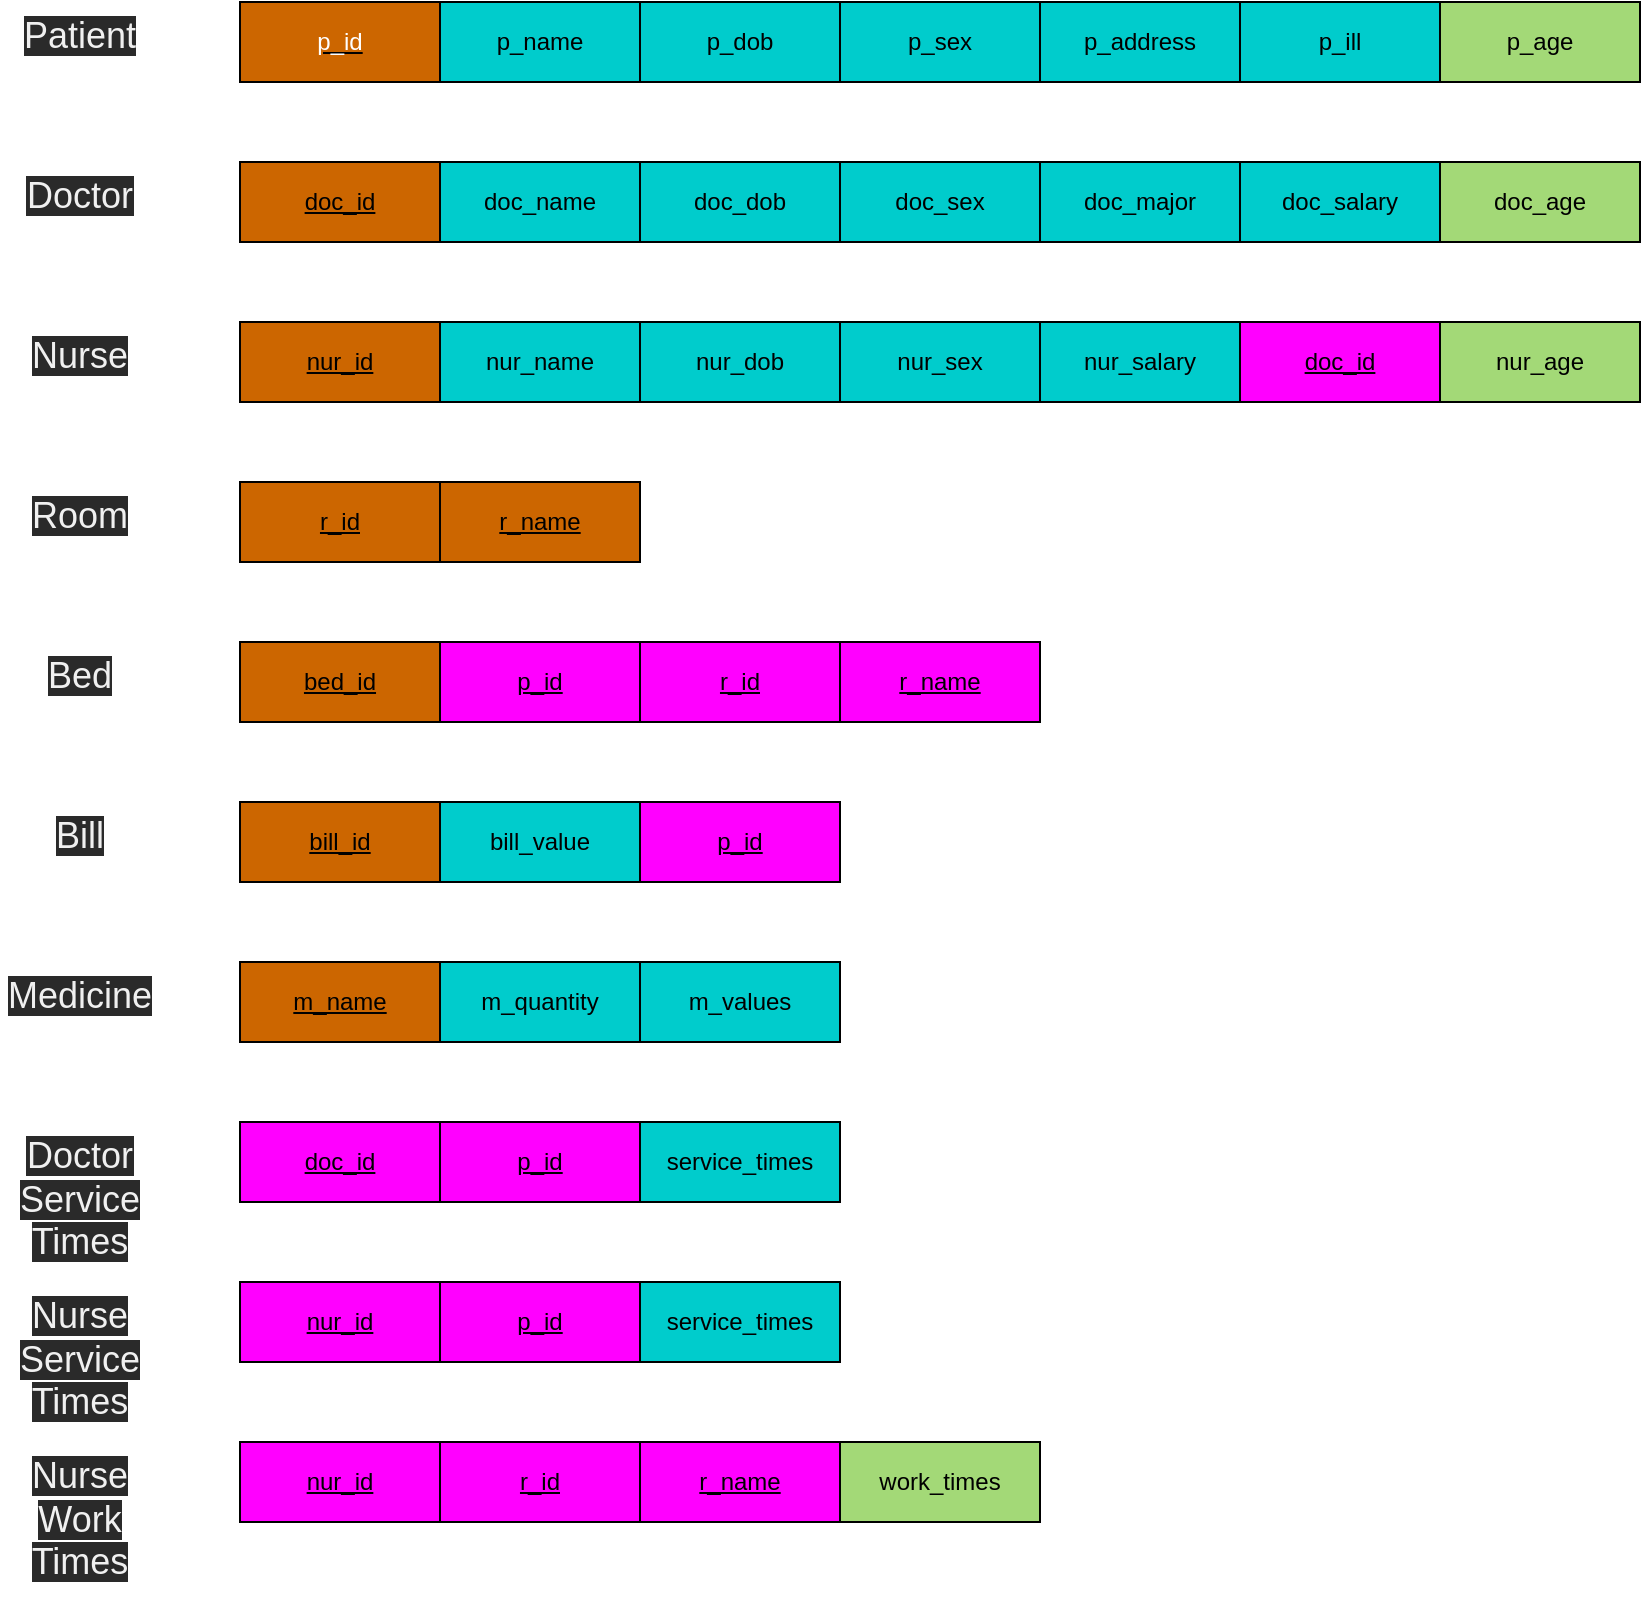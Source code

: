 <mxfile>
    <diagram id="0acwrnxG0xmarjm6i2I8" name="Page-1">
        <mxGraphModel dx="1542" dy="630" grid="1" gridSize="10" guides="1" tooltips="1" connect="1" arrows="1" fold="1" page="1" pageScale="1" pageWidth="850" pageHeight="1100" math="0" shadow="0">
            <root>
                <mxCell id="0"/>
                <mxCell id="1" parent="0"/>
                <mxCell id="23" value="&lt;u&gt;&lt;font color=&quot;#ffffff&quot;&gt;p_id&lt;/font&gt;&lt;/u&gt;" style="whiteSpace=wrap;html=1;align=center;fillColor=#CC6600;" parent="1" vertex="1">
                    <mxGeometry x="160" y="80" width="100" height="40" as="geometry"/>
                </mxCell>
                <mxCell id="24" value="p_name" style="whiteSpace=wrap;html=1;align=center;fillColor=#00CCCC;" parent="1" vertex="1">
                    <mxGeometry x="260" y="80" width="100" height="40" as="geometry"/>
                </mxCell>
                <mxCell id="27" value="&lt;span style=&quot;color: rgb(240 , 240 , 240) ; font-family: &amp;#34;helvetica&amp;#34; ; font-size: 18px ; font-style: normal ; font-weight: 400 ; letter-spacing: normal ; text-indent: 0px ; text-transform: none ; word-spacing: 0px ; background-color: rgb(42 , 42 , 42) ; display: inline ; float: none&quot;&gt;Doctor&lt;/span&gt;" style="text;whiteSpace=wrap;html=1;align=center;" parent="1" vertex="1">
                    <mxGeometry x="40" y="160" width="80" height="40" as="geometry"/>
                </mxCell>
                <mxCell id="28" value="&lt;span style=&quot;color: rgb(240 , 240 , 240) ; font-family: &amp;#34;helvetica&amp;#34; ; font-size: 18px ; font-style: normal ; font-weight: 400 ; letter-spacing: normal ; text-indent: 0px ; text-transform: none ; word-spacing: 0px ; background-color: rgb(42 , 42 , 42) ; display: inline ; float: none&quot;&gt;Room&lt;/span&gt;" style="text;whiteSpace=wrap;html=1;align=center;" parent="1" vertex="1">
                    <mxGeometry x="40" y="320" width="80" height="40" as="geometry"/>
                </mxCell>
                <mxCell id="29" value="&lt;span style=&quot;color: rgb(240 , 240 , 240) ; font-family: &amp;#34;helvetica&amp;#34; ; font-size: 18px ; font-style: normal ; font-weight: 400 ; letter-spacing: normal ; text-indent: 0px ; text-transform: none ; word-spacing: 0px ; background-color: rgb(42 , 42 , 42) ; display: inline ; float: none&quot;&gt;Nurse&lt;/span&gt;" style="text;whiteSpace=wrap;html=1;align=center;" parent="1" vertex="1">
                    <mxGeometry x="40" y="240" width="80" height="40" as="geometry"/>
                </mxCell>
                <mxCell id="30" value="&lt;span style=&quot;color: rgb(240 , 240 , 240) ; font-family: &amp;#34;helvetica&amp;#34; ; font-size: 18px ; font-style: normal ; font-weight: 400 ; letter-spacing: normal ; text-indent: 0px ; text-transform: none ; word-spacing: 0px ; background-color: rgb(42 , 42 , 42) ; display: inline ; float: none&quot;&gt;Bed&lt;/span&gt;" style="text;whiteSpace=wrap;html=1;align=center;" parent="1" vertex="1">
                    <mxGeometry x="40" y="400" width="80" height="40" as="geometry"/>
                </mxCell>
                <mxCell id="32" value="&lt;span style=&quot;color: rgb(240 , 240 , 240) ; font-family: &amp;#34;helvetica&amp;#34; ; font-size: 18px ; font-style: normal ; font-weight: 400 ; letter-spacing: normal ; text-indent: 0px ; text-transform: none ; word-spacing: 0px ; background-color: rgb(42 , 42 , 42) ; display: inline ; float: none&quot;&gt;Patient&lt;/span&gt;" style="text;whiteSpace=wrap;html=1;align=center;" parent="1" vertex="1">
                    <mxGeometry x="40" y="80" width="80" height="40" as="geometry"/>
                </mxCell>
                <mxCell id="33" value="&lt;span style=&quot;color: rgb(240 , 240 , 240) ; font-family: &amp;#34;helvetica&amp;#34; ; font-size: 18px ; font-style: normal ; font-weight: 400 ; letter-spacing: normal ; text-indent: 0px ; text-transform: none ; word-spacing: 0px ; background-color: rgb(42 , 42 , 42) ; display: inline ; float: none&quot;&gt;Bill&lt;/span&gt;" style="text;whiteSpace=wrap;html=1;align=center;" parent="1" vertex="1">
                    <mxGeometry x="40" y="480" width="80" height="40" as="geometry"/>
                </mxCell>
                <mxCell id="34" value="&lt;span style=&quot;color: rgb(240 , 240 , 240) ; font-family: &amp;#34;helvetica&amp;#34; ; font-size: 18px ; font-style: normal ; font-weight: 400 ; letter-spacing: normal ; text-indent: 0px ; text-transform: none ; word-spacing: 0px ; background-color: rgb(42 , 42 , 42) ; display: inline ; float: none&quot;&gt;Medicine&lt;/span&gt;" style="text;whiteSpace=wrap;html=1;align=center;" parent="1" vertex="1">
                    <mxGeometry x="40" y="560" width="80" height="40" as="geometry"/>
                </mxCell>
                <mxCell id="35" value="p_dob" style="whiteSpace=wrap;html=1;align=center;fillColor=#00CCCC;" parent="1" vertex="1">
                    <mxGeometry x="360" y="80" width="100" height="40" as="geometry"/>
                </mxCell>
                <mxCell id="36" value="p_address" style="whiteSpace=wrap;html=1;align=center;fillColor=#00CCCC;" parent="1" vertex="1">
                    <mxGeometry x="560" y="80" width="100" height="40" as="geometry"/>
                </mxCell>
                <mxCell id="37" value="p_sex" style="whiteSpace=wrap;html=1;align=center;fillColor=#00CCCC;" parent="1" vertex="1">
                    <mxGeometry x="460" y="80" width="100" height="40" as="geometry"/>
                </mxCell>
                <mxCell id="38" value="p_ill" style="whiteSpace=wrap;html=1;align=center;fillColor=#00CCCC;" parent="1" vertex="1">
                    <mxGeometry x="660" y="80" width="100" height="40" as="geometry"/>
                </mxCell>
                <mxCell id="40" value="&lt;u&gt;doc_id&lt;/u&gt;" style="whiteSpace=wrap;html=1;align=center;fillColor=#CC6600;" parent="1" vertex="1">
                    <mxGeometry x="160" y="160" width="100" height="40" as="geometry"/>
                </mxCell>
                <mxCell id="41" value="doc_name" style="whiteSpace=wrap;html=1;align=center;fillColor=#00CCCC;" parent="1" vertex="1">
                    <mxGeometry x="260" y="160" width="100" height="40" as="geometry"/>
                </mxCell>
                <mxCell id="42" value="doc_dob" style="whiteSpace=wrap;html=1;align=center;fillColor=#00CCCC;" parent="1" vertex="1">
                    <mxGeometry x="360" y="160" width="100" height="40" as="geometry"/>
                </mxCell>
                <mxCell id="43" value="doc_major" style="whiteSpace=wrap;html=1;align=center;fillColor=#00CCCC;" parent="1" vertex="1">
                    <mxGeometry x="560" y="160" width="100" height="40" as="geometry"/>
                </mxCell>
                <mxCell id="44" value="doc_sex" style="whiteSpace=wrap;html=1;align=center;fillColor=#00CCCC;" parent="1" vertex="1">
                    <mxGeometry x="460" y="160" width="100" height="40" as="geometry"/>
                </mxCell>
                <mxCell id="45" value="doc_salary" style="whiteSpace=wrap;html=1;align=center;fillColor=#00CCCC;" parent="1" vertex="1">
                    <mxGeometry x="660" y="160" width="100" height="40" as="geometry"/>
                </mxCell>
                <mxCell id="47" value="&lt;u&gt;r_id&lt;/u&gt;" style="whiteSpace=wrap;html=1;align=center;fillColor=#CC6600;" parent="1" vertex="1">
                    <mxGeometry x="160" y="320" width="100" height="40" as="geometry"/>
                </mxCell>
                <mxCell id="49" value="&lt;u&gt;bed_id&lt;/u&gt;" style="whiteSpace=wrap;html=1;align=center;fillColor=#CC6600;" parent="1" vertex="1">
                    <mxGeometry x="160" y="400" width="100" height="40" as="geometry"/>
                </mxCell>
                <mxCell id="51" value="&lt;u&gt;bill_id&lt;/u&gt;" style="whiteSpace=wrap;html=1;align=center;fillColor=#CC6600;" parent="1" vertex="1">
                    <mxGeometry x="160" y="480" width="100" height="40" as="geometry"/>
                </mxCell>
                <mxCell id="52" value="bill_value" style="whiteSpace=wrap;html=1;align=center;fillColor=#00CCCC;" parent="1" vertex="1">
                    <mxGeometry x="260" y="480" width="100" height="40" as="geometry"/>
                </mxCell>
                <mxCell id="53" value="&lt;u&gt;m_name&lt;/u&gt;" style="whiteSpace=wrap;html=1;align=center;fillColor=#CC6600;" parent="1" vertex="1">
                    <mxGeometry x="160" y="560" width="100" height="40" as="geometry"/>
                </mxCell>
                <mxCell id="54" value="m_quantity" style="whiteSpace=wrap;html=1;align=center;fillColor=#00CCCC;" parent="1" vertex="1">
                    <mxGeometry x="260" y="560" width="100" height="40" as="geometry"/>
                </mxCell>
                <mxCell id="55" value="m_values" style="whiteSpace=wrap;html=1;align=center;fillColor=#00CCCC;" parent="1" vertex="1">
                    <mxGeometry x="360" y="560" width="100" height="40" as="geometry"/>
                </mxCell>
                <mxCell id="58" value="&lt;u&gt;nur_id&lt;/u&gt;" style="whiteSpace=wrap;html=1;align=center;fillColor=#CC6600;" parent="1" vertex="1">
                    <mxGeometry x="160" y="240" width="100" height="40" as="geometry"/>
                </mxCell>
                <mxCell id="59" value="nur_name" style="whiteSpace=wrap;html=1;align=center;fillColor=#00CCCC;" parent="1" vertex="1">
                    <mxGeometry x="260" y="240" width="100" height="40" as="geometry"/>
                </mxCell>
                <mxCell id="60" value="nur_dob" style="whiteSpace=wrap;html=1;align=center;fillColor=#00CCCC;" parent="1" vertex="1">
                    <mxGeometry x="360" y="240" width="100" height="40" as="geometry"/>
                </mxCell>
                <mxCell id="62" value="nur_sex" style="whiteSpace=wrap;html=1;align=center;fillColor=#00CCCC;" parent="1" vertex="1">
                    <mxGeometry x="460" y="240" width="100" height="40" as="geometry"/>
                </mxCell>
                <mxCell id="63" value="nur_salary" style="whiteSpace=wrap;html=1;align=center;fillColor=#00CCCC;" parent="1" vertex="1">
                    <mxGeometry x="560" y="240" width="100" height="40" as="geometry"/>
                </mxCell>
                <mxCell id="65" value="&lt;u&gt;p_id&lt;/u&gt;" style="whiteSpace=wrap;html=1;align=center;fillColor=#FF00FF;" parent="1" vertex="1">
                    <mxGeometry x="360" y="480" width="100" height="40" as="geometry"/>
                </mxCell>
                <mxCell id="67" value="&lt;u&gt;p_id&lt;/u&gt;" style="whiteSpace=wrap;html=1;align=center;fillColor=#FF00FF;" parent="1" vertex="1">
                    <mxGeometry x="260" y="400" width="100" height="40" as="geometry"/>
                </mxCell>
                <mxCell id="69" value="&lt;u&gt;doc_id&lt;/u&gt;" style="whiteSpace=wrap;html=1;align=center;fillColor=#FF00FF;" parent="1" vertex="1">
                    <mxGeometry x="660" y="240" width="100" height="40" as="geometry"/>
                </mxCell>
                <mxCell id="72" value="&lt;u&gt;r_name&lt;/u&gt;" style="whiteSpace=wrap;html=1;align=center;fillColor=#CC6600;" parent="1" vertex="1">
                    <mxGeometry x="260" y="320" width="100" height="40" as="geometry"/>
                </mxCell>
                <mxCell id="74" value="&lt;u&gt;r_id&lt;/u&gt;" style="whiteSpace=wrap;html=1;align=center;fillColor=#FF00FF;" parent="1" vertex="1">
                    <mxGeometry x="360" y="400" width="100" height="40" as="geometry"/>
                </mxCell>
                <mxCell id="77" value="&lt;u&gt;r_name&lt;/u&gt;" style="whiteSpace=wrap;html=1;align=center;fillColor=#FF00FF;" parent="1" vertex="1">
                    <mxGeometry x="460" y="400" width="100" height="40" as="geometry"/>
                </mxCell>
                <mxCell id="81" value="&lt;span style=&quot;color: rgb(240 , 240 , 240) ; font-family: &amp;#34;helvetica&amp;#34; ; font-size: 18px ; font-style: normal ; font-weight: 400 ; letter-spacing: normal ; text-indent: 0px ; text-transform: none ; word-spacing: 0px ; background-color: rgb(42 , 42 , 42) ; display: inline ; float: none&quot;&gt;Doctor&lt;br&gt;Service&lt;br&gt;Times&lt;br&gt;&lt;/span&gt;" style="text;whiteSpace=wrap;html=1;align=center;" parent="1" vertex="1">
                    <mxGeometry x="40" y="640" width="80" height="80" as="geometry"/>
                </mxCell>
                <mxCell id="82" value="&lt;span style=&quot;color: rgb(240 , 240 , 240) ; font-family: &amp;#34;helvetica&amp;#34; ; font-size: 18px ; font-style: normal ; font-weight: 400 ; letter-spacing: normal ; text-indent: 0px ; text-transform: none ; word-spacing: 0px ; background-color: rgb(42 , 42 , 42) ; display: inline ; float: none&quot;&gt;Nurse&lt;br&gt;Service&lt;br&gt;Times&lt;br&gt;&lt;/span&gt;" style="text;whiteSpace=wrap;html=1;align=center;" parent="1" vertex="1">
                    <mxGeometry x="40" y="720" width="80" height="80" as="geometry"/>
                </mxCell>
                <mxCell id="83" value="&lt;span style=&quot;color: rgb(240 , 240 , 240) ; font-family: &amp;#34;helvetica&amp;#34; ; font-size: 18px ; font-style: normal ; font-weight: 400 ; letter-spacing: normal ; text-indent: 0px ; text-transform: none ; word-spacing: 0px ; background-color: rgb(42 , 42 , 42) ; display: inline ; float: none&quot;&gt;Nurse&lt;br&gt;Work&lt;br&gt;Times&lt;br&gt;&lt;/span&gt;" style="text;whiteSpace=wrap;html=1;align=center;" parent="1" vertex="1">
                    <mxGeometry x="40" y="800" width="80" height="80" as="geometry"/>
                </mxCell>
                <mxCell id="86" value="&lt;u&gt;doc_id&lt;/u&gt;" style="whiteSpace=wrap;html=1;align=center;fillColor=#FF00FF;" parent="1" vertex="1">
                    <mxGeometry x="160" y="640" width="100" height="40" as="geometry"/>
                </mxCell>
                <mxCell id="87" value="&lt;u&gt;p_id&lt;/u&gt;" style="whiteSpace=wrap;html=1;align=center;fillColor=#FF00FF;" parent="1" vertex="1">
                    <mxGeometry x="260" y="640" width="100" height="40" as="geometry"/>
                </mxCell>
                <mxCell id="88" value="service_times" style="whiteSpace=wrap;html=1;align=center;fillColor=#00CCCC;" parent="1" vertex="1">
                    <mxGeometry x="360" y="640" width="100" height="40" as="geometry"/>
                </mxCell>
                <mxCell id="90" value="&lt;u&gt;nur_id&lt;/u&gt;" style="whiteSpace=wrap;html=1;align=center;fillColor=#FF00FF;" parent="1" vertex="1">
                    <mxGeometry x="160" y="720" width="100" height="40" as="geometry"/>
                </mxCell>
                <mxCell id="91" value="&lt;u&gt;p_id&lt;/u&gt;" style="whiteSpace=wrap;html=1;align=center;fillColor=#FF00FF;" parent="1" vertex="1">
                    <mxGeometry x="260" y="720" width="100" height="40" as="geometry"/>
                </mxCell>
                <mxCell id="92" value="service_times" style="whiteSpace=wrap;html=1;align=center;fillColor=#00CCCC;" parent="1" vertex="1">
                    <mxGeometry x="360" y="720" width="100" height="40" as="geometry"/>
                </mxCell>
                <mxCell id="93" value="&lt;u&gt;nur_id&lt;/u&gt;" style="whiteSpace=wrap;html=1;align=center;fillColor=#FF00FF;" parent="1" vertex="1">
                    <mxGeometry x="160" y="800" width="100" height="40" as="geometry"/>
                </mxCell>
                <mxCell id="94" value="&lt;u&gt;r_id&lt;/u&gt;" style="whiteSpace=wrap;html=1;align=center;fillColor=#FF00FF;" parent="1" vertex="1">
                    <mxGeometry x="260" y="800" width="100" height="40" as="geometry"/>
                </mxCell>
                <mxCell id="95" value="work_times" style="whiteSpace=wrap;html=1;align=center;fillColor=#A3D977;" parent="1" vertex="1">
                    <mxGeometry x="460" y="800" width="100" height="40" as="geometry"/>
                </mxCell>
                <mxCell id="96" value="&lt;u&gt;r_name&lt;/u&gt;" style="whiteSpace=wrap;html=1;align=center;fillColor=#FF00FF;" parent="1" vertex="1">
                    <mxGeometry x="360" y="800" width="100" height="40" as="geometry"/>
                </mxCell>
                <mxCell id="97" value="p_age" style="whiteSpace=wrap;html=1;align=center;fillColor=#A3D977;" vertex="1" parent="1">
                    <mxGeometry x="760" y="80" width="100" height="40" as="geometry"/>
                </mxCell>
                <mxCell id="98" value="doc_age" style="whiteSpace=wrap;html=1;align=center;fillColor=#A3D977;" vertex="1" parent="1">
                    <mxGeometry x="760" y="160" width="100" height="40" as="geometry"/>
                </mxCell>
                <mxCell id="99" value="nur_age" style="whiteSpace=wrap;html=1;align=center;fillColor=#A3D977;" vertex="1" parent="1">
                    <mxGeometry x="760" y="240" width="100" height="40" as="geometry"/>
                </mxCell>
            </root>
        </mxGraphModel>
    </diagram>
</mxfile>